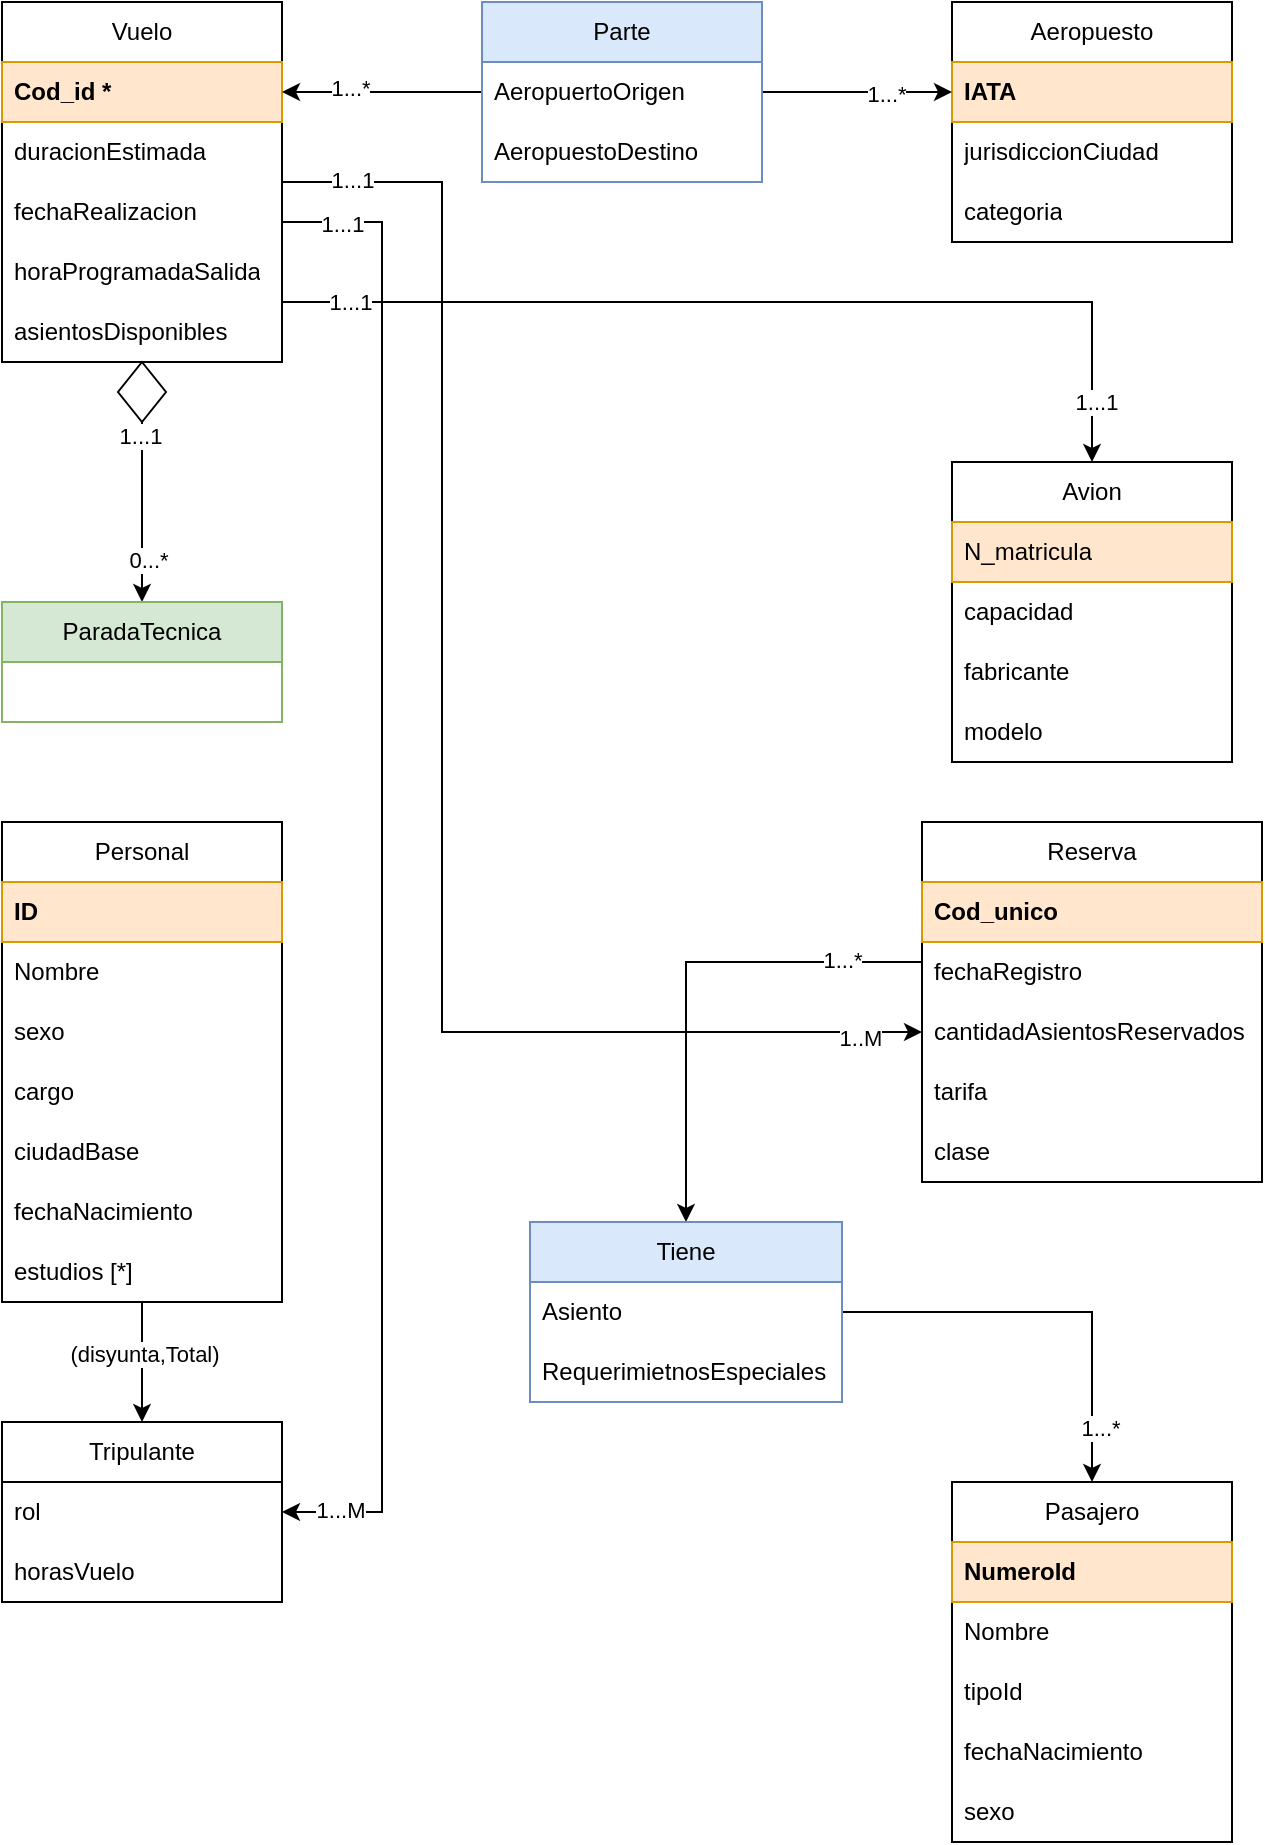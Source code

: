 <mxfile version="21.7.2" type="github">
  <diagram name="Página-1" id="v3DMzkgKfAFenmg4nY65">
    <mxGraphModel dx="1379" dy="797" grid="1" gridSize="10" guides="1" tooltips="1" connect="1" arrows="1" fold="1" page="1" pageScale="1" pageWidth="827" pageHeight="1169" math="0" shadow="0">
      <root>
        <mxCell id="0" />
        <mxCell id="1" parent="0" />
        <mxCell id="lcsUWGYNvnYgRXlKj1sO-55" style="edgeStyle=orthogonalEdgeStyle;rounded=0;orthogonalLoop=1;jettySize=auto;html=1;entryX=0.5;entryY=0;entryDx=0;entryDy=0;" edge="1" parent="1" source="lcsUWGYNvnYgRXlKj1sO-1" target="lcsUWGYNvnYgRXlKj1sO-15">
          <mxGeometry relative="1" as="geometry">
            <Array as="points">
              <mxPoint x="625" y="220" />
            </Array>
          </mxGeometry>
        </mxCell>
        <mxCell id="lcsUWGYNvnYgRXlKj1sO-56" value="1...1" style="edgeLabel;html=1;align=center;verticalAlign=middle;resizable=0;points=[];" vertex="1" connectable="0" parent="lcsUWGYNvnYgRXlKj1sO-55">
          <mxGeometry x="-0.86" relative="1" as="geometry">
            <mxPoint as="offset" />
          </mxGeometry>
        </mxCell>
        <mxCell id="lcsUWGYNvnYgRXlKj1sO-57" value="1...1" style="edgeLabel;html=1;align=center;verticalAlign=middle;resizable=0;points=[];" vertex="1" connectable="0" parent="lcsUWGYNvnYgRXlKj1sO-55">
          <mxGeometry x="0.876" y="2" relative="1" as="geometry">
            <mxPoint as="offset" />
          </mxGeometry>
        </mxCell>
        <mxCell id="lcsUWGYNvnYgRXlKj1sO-64" style="edgeStyle=orthogonalEdgeStyle;rounded=0;orthogonalLoop=1;jettySize=auto;html=1;entryX=0.5;entryY=0;entryDx=0;entryDy=0;" edge="1" parent="1" source="lcsUWGYNvnYgRXlKj1sO-1" target="lcsUWGYNvnYgRXlKj1sO-11">
          <mxGeometry relative="1" as="geometry" />
        </mxCell>
        <mxCell id="lcsUWGYNvnYgRXlKj1sO-65" value="0...*" style="edgeLabel;html=1;align=center;verticalAlign=middle;resizable=0;points=[];" vertex="1" connectable="0" parent="lcsUWGYNvnYgRXlKj1sO-64">
          <mxGeometry x="0.651" y="3" relative="1" as="geometry">
            <mxPoint as="offset" />
          </mxGeometry>
        </mxCell>
        <mxCell id="lcsUWGYNvnYgRXlKj1sO-66" value="1...1" style="edgeLabel;html=1;align=center;verticalAlign=middle;resizable=0;points=[];" vertex="1" connectable="0" parent="lcsUWGYNvnYgRXlKj1sO-64">
          <mxGeometry x="-0.391" y="-1" relative="1" as="geometry">
            <mxPoint as="offset" />
          </mxGeometry>
        </mxCell>
        <mxCell id="lcsUWGYNvnYgRXlKj1sO-67" style="edgeStyle=orthogonalEdgeStyle;rounded=0;orthogonalLoop=1;jettySize=auto;html=1;entryX=0;entryY=0.5;entryDx=0;entryDy=0;" edge="1" parent="1" source="lcsUWGYNvnYgRXlKj1sO-1" target="lcsUWGYNvnYgRXlKj1sO-37">
          <mxGeometry relative="1" as="geometry">
            <Array as="points">
              <mxPoint x="300" y="160" />
              <mxPoint x="300" y="585" />
            </Array>
          </mxGeometry>
        </mxCell>
        <mxCell id="lcsUWGYNvnYgRXlKj1sO-68" value="1..M" style="edgeLabel;html=1;align=center;verticalAlign=middle;resizable=0;points=[];" vertex="1" connectable="0" parent="lcsUWGYNvnYgRXlKj1sO-67">
          <mxGeometry x="0.917" y="-3" relative="1" as="geometry">
            <mxPoint as="offset" />
          </mxGeometry>
        </mxCell>
        <mxCell id="lcsUWGYNvnYgRXlKj1sO-69" value="1...1" style="edgeLabel;html=1;align=center;verticalAlign=middle;resizable=0;points=[];" vertex="1" connectable="0" parent="lcsUWGYNvnYgRXlKj1sO-67">
          <mxGeometry x="-0.906" y="1" relative="1" as="geometry">
            <mxPoint as="offset" />
          </mxGeometry>
        </mxCell>
        <mxCell id="lcsUWGYNvnYgRXlKj1sO-70" style="edgeStyle=orthogonalEdgeStyle;rounded=0;orthogonalLoop=1;jettySize=auto;html=1;entryX=1;entryY=0.5;entryDx=0;entryDy=0;" edge="1" parent="1" source="lcsUWGYNvnYgRXlKj1sO-1" target="lcsUWGYNvnYgRXlKj1sO-31">
          <mxGeometry relative="1" as="geometry">
            <Array as="points">
              <mxPoint x="270" y="180" />
              <mxPoint x="270" y="825" />
            </Array>
          </mxGeometry>
        </mxCell>
        <mxCell id="lcsUWGYNvnYgRXlKj1sO-71" value="1...M" style="edgeLabel;html=1;align=center;verticalAlign=middle;resizable=0;points=[];" vertex="1" connectable="0" parent="lcsUWGYNvnYgRXlKj1sO-70">
          <mxGeometry x="0.922" y="-1" relative="1" as="geometry">
            <mxPoint as="offset" />
          </mxGeometry>
        </mxCell>
        <mxCell id="lcsUWGYNvnYgRXlKj1sO-72" value="1...1" style="edgeLabel;html=1;align=center;verticalAlign=middle;resizable=0;points=[];" vertex="1" connectable="0" parent="lcsUWGYNvnYgRXlKj1sO-70">
          <mxGeometry x="-0.919" y="-1" relative="1" as="geometry">
            <mxPoint as="offset" />
          </mxGeometry>
        </mxCell>
        <mxCell id="lcsUWGYNvnYgRXlKj1sO-1" value="Vuelo" style="swimlane;fontStyle=0;childLayout=stackLayout;horizontal=1;startSize=30;horizontalStack=0;resizeParent=1;resizeParentMax=0;resizeLast=0;collapsible=1;marginBottom=0;whiteSpace=wrap;html=1;" vertex="1" parent="1">
          <mxGeometry x="80" y="70" width="140" height="180" as="geometry" />
        </mxCell>
        <mxCell id="lcsUWGYNvnYgRXlKj1sO-2" value="Cod_id *" style="text;strokeColor=#d79b00;fillColor=#ffe6cc;align=left;verticalAlign=middle;spacingLeft=4;spacingRight=4;overflow=hidden;points=[[0,0.5],[1,0.5]];portConstraint=eastwest;rotatable=0;whiteSpace=wrap;html=1;fontStyle=1" vertex="1" parent="lcsUWGYNvnYgRXlKj1sO-1">
          <mxGeometry y="30" width="140" height="30" as="geometry" />
        </mxCell>
        <mxCell id="lcsUWGYNvnYgRXlKj1sO-3" value="duracionEstimada" style="text;strokeColor=none;fillColor=none;align=left;verticalAlign=middle;spacingLeft=4;spacingRight=4;overflow=hidden;points=[[0,0.5],[1,0.5]];portConstraint=eastwest;rotatable=0;whiteSpace=wrap;html=1;" vertex="1" parent="lcsUWGYNvnYgRXlKj1sO-1">
          <mxGeometry y="60" width="140" height="30" as="geometry" />
        </mxCell>
        <mxCell id="lcsUWGYNvnYgRXlKj1sO-4" value="fechaRealizacion" style="text;strokeColor=none;fillColor=none;align=left;verticalAlign=middle;spacingLeft=4;spacingRight=4;overflow=hidden;points=[[0,0.5],[1,0.5]];portConstraint=eastwest;rotatable=0;whiteSpace=wrap;html=1;" vertex="1" parent="lcsUWGYNvnYgRXlKj1sO-1">
          <mxGeometry y="90" width="140" height="30" as="geometry" />
        </mxCell>
        <mxCell id="lcsUWGYNvnYgRXlKj1sO-5" value="horaProgramadaSalida" style="text;strokeColor=none;fillColor=none;align=left;verticalAlign=middle;spacingLeft=4;spacingRight=4;overflow=hidden;points=[[0,0.5],[1,0.5]];portConstraint=eastwest;rotatable=0;whiteSpace=wrap;html=1;" vertex="1" parent="lcsUWGYNvnYgRXlKj1sO-1">
          <mxGeometry y="120" width="140" height="30" as="geometry" />
        </mxCell>
        <mxCell id="lcsUWGYNvnYgRXlKj1sO-6" value="asientosDisponibles" style="text;strokeColor=none;fillColor=none;align=left;verticalAlign=middle;spacingLeft=4;spacingRight=4;overflow=hidden;points=[[0,0.5],[1,0.5]];portConstraint=eastwest;rotatable=0;whiteSpace=wrap;html=1;" vertex="1" parent="lcsUWGYNvnYgRXlKj1sO-1">
          <mxGeometry y="150" width="140" height="30" as="geometry" />
        </mxCell>
        <mxCell id="lcsUWGYNvnYgRXlKj1sO-7" value="Aeropuesto" style="swimlane;fontStyle=0;childLayout=stackLayout;horizontal=1;startSize=30;horizontalStack=0;resizeParent=1;resizeParentMax=0;resizeLast=0;collapsible=1;marginBottom=0;whiteSpace=wrap;html=1;" vertex="1" parent="1">
          <mxGeometry x="555" y="70" width="140" height="120" as="geometry" />
        </mxCell>
        <mxCell id="lcsUWGYNvnYgRXlKj1sO-8" value="&lt;b&gt;IATA&lt;/b&gt;" style="text;strokeColor=#d79b00;fillColor=#ffe6cc;align=left;verticalAlign=middle;spacingLeft=4;spacingRight=4;overflow=hidden;points=[[0,0.5],[1,0.5]];portConstraint=eastwest;rotatable=0;whiteSpace=wrap;html=1;" vertex="1" parent="lcsUWGYNvnYgRXlKj1sO-7">
          <mxGeometry y="30" width="140" height="30" as="geometry" />
        </mxCell>
        <mxCell id="lcsUWGYNvnYgRXlKj1sO-9" value="jurisdiccionCiudad" style="text;strokeColor=none;fillColor=none;align=left;verticalAlign=middle;spacingLeft=4;spacingRight=4;overflow=hidden;points=[[0,0.5],[1,0.5]];portConstraint=eastwest;rotatable=0;whiteSpace=wrap;html=1;" vertex="1" parent="lcsUWGYNvnYgRXlKj1sO-7">
          <mxGeometry y="60" width="140" height="30" as="geometry" />
        </mxCell>
        <mxCell id="lcsUWGYNvnYgRXlKj1sO-10" value="categoria" style="text;strokeColor=none;fillColor=none;align=left;verticalAlign=middle;spacingLeft=4;spacingRight=4;overflow=hidden;points=[[0,0.5],[1,0.5]];portConstraint=eastwest;rotatable=0;whiteSpace=wrap;html=1;" vertex="1" parent="lcsUWGYNvnYgRXlKj1sO-7">
          <mxGeometry y="90" width="140" height="30" as="geometry" />
        </mxCell>
        <mxCell id="lcsUWGYNvnYgRXlKj1sO-11" value="ParadaTecnica" style="swimlane;fontStyle=0;childLayout=stackLayout;horizontal=1;startSize=30;horizontalStack=0;resizeParent=1;resizeParentMax=0;resizeLast=0;collapsible=1;marginBottom=0;whiteSpace=wrap;html=1;fillColor=#d5e8d4;strokeColor=#82b366;" vertex="1" parent="1">
          <mxGeometry x="80" y="370" width="140" height="60" as="geometry" />
        </mxCell>
        <mxCell id="lcsUWGYNvnYgRXlKj1sO-15" value="Avion" style="swimlane;fontStyle=0;childLayout=stackLayout;horizontal=1;startSize=30;horizontalStack=0;resizeParent=1;resizeParentMax=0;resizeLast=0;collapsible=1;marginBottom=0;whiteSpace=wrap;html=1;" vertex="1" parent="1">
          <mxGeometry x="555" y="300" width="140" height="150" as="geometry" />
        </mxCell>
        <mxCell id="lcsUWGYNvnYgRXlKj1sO-16" value="N_matricula" style="text;strokeColor=#d79b00;fillColor=#ffe6cc;align=left;verticalAlign=middle;spacingLeft=4;spacingRight=4;overflow=hidden;points=[[0,0.5],[1,0.5]];portConstraint=eastwest;rotatable=0;whiteSpace=wrap;html=1;" vertex="1" parent="lcsUWGYNvnYgRXlKj1sO-15">
          <mxGeometry y="30" width="140" height="30" as="geometry" />
        </mxCell>
        <mxCell id="lcsUWGYNvnYgRXlKj1sO-17" value="capacidad" style="text;strokeColor=none;fillColor=none;align=left;verticalAlign=middle;spacingLeft=4;spacingRight=4;overflow=hidden;points=[[0,0.5],[1,0.5]];portConstraint=eastwest;rotatable=0;whiteSpace=wrap;html=1;" vertex="1" parent="lcsUWGYNvnYgRXlKj1sO-15">
          <mxGeometry y="60" width="140" height="30" as="geometry" />
        </mxCell>
        <mxCell id="lcsUWGYNvnYgRXlKj1sO-18" value="fabricante" style="text;strokeColor=none;fillColor=none;align=left;verticalAlign=middle;spacingLeft=4;spacingRight=4;overflow=hidden;points=[[0,0.5],[1,0.5]];portConstraint=eastwest;rotatable=0;whiteSpace=wrap;html=1;" vertex="1" parent="lcsUWGYNvnYgRXlKj1sO-15">
          <mxGeometry y="90" width="140" height="30" as="geometry" />
        </mxCell>
        <mxCell id="lcsUWGYNvnYgRXlKj1sO-19" value="modelo" style="text;strokeColor=none;fillColor=none;align=left;verticalAlign=middle;spacingLeft=4;spacingRight=4;overflow=hidden;points=[[0,0.5],[1,0.5]];portConstraint=eastwest;rotatable=0;whiteSpace=wrap;html=1;" vertex="1" parent="lcsUWGYNvnYgRXlKj1sO-15">
          <mxGeometry y="120" width="140" height="30" as="geometry" />
        </mxCell>
        <mxCell id="lcsUWGYNvnYgRXlKj1sO-32" style="edgeStyle=orthogonalEdgeStyle;rounded=0;orthogonalLoop=1;jettySize=auto;html=1;entryX=0.5;entryY=0;entryDx=0;entryDy=0;" edge="1" parent="1" source="lcsUWGYNvnYgRXlKj1sO-20" target="lcsUWGYNvnYgRXlKj1sO-28">
          <mxGeometry relative="1" as="geometry" />
        </mxCell>
        <mxCell id="lcsUWGYNvnYgRXlKj1sO-33" value="(disyunta,Total)" style="edgeLabel;html=1;align=center;verticalAlign=middle;resizable=0;points=[];" vertex="1" connectable="0" parent="lcsUWGYNvnYgRXlKj1sO-32">
          <mxGeometry x="-0.133" y="1" relative="1" as="geometry">
            <mxPoint as="offset" />
          </mxGeometry>
        </mxCell>
        <mxCell id="lcsUWGYNvnYgRXlKj1sO-20" value="Personal" style="swimlane;fontStyle=0;childLayout=stackLayout;horizontal=1;startSize=30;horizontalStack=0;resizeParent=1;resizeParentMax=0;resizeLast=0;collapsible=1;marginBottom=0;whiteSpace=wrap;html=1;" vertex="1" parent="1">
          <mxGeometry x="80" y="480" width="140" height="240" as="geometry" />
        </mxCell>
        <mxCell id="lcsUWGYNvnYgRXlKj1sO-21" value="&lt;b&gt;ID&lt;/b&gt;" style="text;strokeColor=#d79b00;fillColor=#ffe6cc;align=left;verticalAlign=middle;spacingLeft=4;spacingRight=4;overflow=hidden;points=[[0,0.5],[1,0.5]];portConstraint=eastwest;rotatable=0;whiteSpace=wrap;html=1;" vertex="1" parent="lcsUWGYNvnYgRXlKj1sO-20">
          <mxGeometry y="30" width="140" height="30" as="geometry" />
        </mxCell>
        <mxCell id="lcsUWGYNvnYgRXlKj1sO-22" value="Nombre" style="text;strokeColor=none;fillColor=none;align=left;verticalAlign=middle;spacingLeft=4;spacingRight=4;overflow=hidden;points=[[0,0.5],[1,0.5]];portConstraint=eastwest;rotatable=0;whiteSpace=wrap;html=1;" vertex="1" parent="lcsUWGYNvnYgRXlKj1sO-20">
          <mxGeometry y="60" width="140" height="30" as="geometry" />
        </mxCell>
        <mxCell id="lcsUWGYNvnYgRXlKj1sO-23" value="sexo" style="text;strokeColor=none;fillColor=none;align=left;verticalAlign=middle;spacingLeft=4;spacingRight=4;overflow=hidden;points=[[0,0.5],[1,0.5]];portConstraint=eastwest;rotatable=0;whiteSpace=wrap;html=1;" vertex="1" parent="lcsUWGYNvnYgRXlKj1sO-20">
          <mxGeometry y="90" width="140" height="30" as="geometry" />
        </mxCell>
        <mxCell id="lcsUWGYNvnYgRXlKj1sO-24" value="cargo" style="text;strokeColor=none;fillColor=none;align=left;verticalAlign=middle;spacingLeft=4;spacingRight=4;overflow=hidden;points=[[0,0.5],[1,0.5]];portConstraint=eastwest;rotatable=0;whiteSpace=wrap;html=1;" vertex="1" parent="lcsUWGYNvnYgRXlKj1sO-20">
          <mxGeometry y="120" width="140" height="30" as="geometry" />
        </mxCell>
        <mxCell id="lcsUWGYNvnYgRXlKj1sO-25" value="ciudadBase" style="text;strokeColor=none;fillColor=none;align=left;verticalAlign=middle;spacingLeft=4;spacingRight=4;overflow=hidden;points=[[0,0.5],[1,0.5]];portConstraint=eastwest;rotatable=0;whiteSpace=wrap;html=1;" vertex="1" parent="lcsUWGYNvnYgRXlKj1sO-20">
          <mxGeometry y="150" width="140" height="30" as="geometry" />
        </mxCell>
        <mxCell id="lcsUWGYNvnYgRXlKj1sO-26" value="fechaNacimiento" style="text;strokeColor=none;fillColor=none;align=left;verticalAlign=middle;spacingLeft=4;spacingRight=4;overflow=hidden;points=[[0,0.5],[1,0.5]];portConstraint=eastwest;rotatable=0;whiteSpace=wrap;html=1;" vertex="1" parent="lcsUWGYNvnYgRXlKj1sO-20">
          <mxGeometry y="180" width="140" height="30" as="geometry" />
        </mxCell>
        <mxCell id="lcsUWGYNvnYgRXlKj1sO-27" value="estudios [*]" style="text;strokeColor=none;fillColor=none;align=left;verticalAlign=middle;spacingLeft=4;spacingRight=4;overflow=hidden;points=[[0,0.5],[1,0.5]];portConstraint=eastwest;rotatable=0;whiteSpace=wrap;html=1;" vertex="1" parent="lcsUWGYNvnYgRXlKj1sO-20">
          <mxGeometry y="210" width="140" height="30" as="geometry" />
        </mxCell>
        <mxCell id="lcsUWGYNvnYgRXlKj1sO-28" value="Tripulante" style="swimlane;fontStyle=0;childLayout=stackLayout;horizontal=1;startSize=30;horizontalStack=0;resizeParent=1;resizeParentMax=0;resizeLast=0;collapsible=1;marginBottom=0;whiteSpace=wrap;html=1;" vertex="1" parent="1">
          <mxGeometry x="80" y="780" width="140" height="90" as="geometry" />
        </mxCell>
        <mxCell id="lcsUWGYNvnYgRXlKj1sO-31" value="rol" style="text;strokeColor=none;fillColor=none;align=left;verticalAlign=middle;spacingLeft=4;spacingRight=4;overflow=hidden;points=[[0,0.5],[1,0.5]];portConstraint=eastwest;rotatable=0;whiteSpace=wrap;html=1;" vertex="1" parent="lcsUWGYNvnYgRXlKj1sO-28">
          <mxGeometry y="30" width="140" height="30" as="geometry" />
        </mxCell>
        <mxCell id="lcsUWGYNvnYgRXlKj1sO-30" value="horasVuelo" style="text;strokeColor=none;fillColor=none;align=left;verticalAlign=middle;spacingLeft=4;spacingRight=4;overflow=hidden;points=[[0,0.5],[1,0.5]];portConstraint=eastwest;rotatable=0;whiteSpace=wrap;html=1;" vertex="1" parent="lcsUWGYNvnYgRXlKj1sO-28">
          <mxGeometry y="60" width="140" height="30" as="geometry" />
        </mxCell>
        <mxCell id="lcsUWGYNvnYgRXlKj1sO-77" style="edgeStyle=orthogonalEdgeStyle;rounded=0;orthogonalLoop=1;jettySize=auto;html=1;" edge="1" parent="1" source="lcsUWGYNvnYgRXlKj1sO-34" target="lcsUWGYNvnYgRXlKj1sO-73">
          <mxGeometry relative="1" as="geometry">
            <Array as="points">
              <mxPoint x="422" y="550" />
            </Array>
          </mxGeometry>
        </mxCell>
        <mxCell id="lcsUWGYNvnYgRXlKj1sO-80" value="1...*" style="edgeLabel;html=1;align=center;verticalAlign=middle;resizable=0;points=[];" vertex="1" connectable="0" parent="lcsUWGYNvnYgRXlKj1sO-77">
          <mxGeometry x="-0.677" y="-1" relative="1" as="geometry">
            <mxPoint as="offset" />
          </mxGeometry>
        </mxCell>
        <mxCell id="lcsUWGYNvnYgRXlKj1sO-34" value="Reserva" style="swimlane;fontStyle=0;childLayout=stackLayout;horizontal=1;startSize=30;horizontalStack=0;resizeParent=1;resizeParentMax=0;resizeLast=0;collapsible=1;marginBottom=0;whiteSpace=wrap;html=1;" vertex="1" parent="1">
          <mxGeometry x="540" y="480" width="170" height="180" as="geometry" />
        </mxCell>
        <mxCell id="lcsUWGYNvnYgRXlKj1sO-35" value="&lt;b&gt;Cod_unico&lt;/b&gt;" style="text;strokeColor=#d79b00;fillColor=#ffe6cc;align=left;verticalAlign=middle;spacingLeft=4;spacingRight=4;overflow=hidden;points=[[0,0.5],[1,0.5]];portConstraint=eastwest;rotatable=0;whiteSpace=wrap;html=1;" vertex="1" parent="lcsUWGYNvnYgRXlKj1sO-34">
          <mxGeometry y="30" width="170" height="30" as="geometry" />
        </mxCell>
        <mxCell id="lcsUWGYNvnYgRXlKj1sO-36" value="fechaRegistro" style="text;strokeColor=none;fillColor=none;align=left;verticalAlign=middle;spacingLeft=4;spacingRight=4;overflow=hidden;points=[[0,0.5],[1,0.5]];portConstraint=eastwest;rotatable=0;whiteSpace=wrap;html=1;" vertex="1" parent="lcsUWGYNvnYgRXlKj1sO-34">
          <mxGeometry y="60" width="170" height="30" as="geometry" />
        </mxCell>
        <mxCell id="lcsUWGYNvnYgRXlKj1sO-37" value="cantidadAsientosReservados" style="text;strokeColor=none;fillColor=none;align=left;verticalAlign=middle;spacingLeft=4;spacingRight=4;overflow=hidden;points=[[0,0.5],[1,0.5]];portConstraint=eastwest;rotatable=0;whiteSpace=wrap;html=1;" vertex="1" parent="lcsUWGYNvnYgRXlKj1sO-34">
          <mxGeometry y="90" width="170" height="30" as="geometry" />
        </mxCell>
        <mxCell id="lcsUWGYNvnYgRXlKj1sO-38" value="tarifa" style="text;strokeColor=none;fillColor=none;align=left;verticalAlign=middle;spacingLeft=4;spacingRight=4;overflow=hidden;points=[[0,0.5],[1,0.5]];portConstraint=eastwest;rotatable=0;whiteSpace=wrap;html=1;" vertex="1" parent="lcsUWGYNvnYgRXlKj1sO-34">
          <mxGeometry y="120" width="170" height="30" as="geometry" />
        </mxCell>
        <mxCell id="lcsUWGYNvnYgRXlKj1sO-39" value="clase" style="text;strokeColor=none;fillColor=none;align=left;verticalAlign=middle;spacingLeft=4;spacingRight=4;overflow=hidden;points=[[0,0.5],[1,0.5]];portConstraint=eastwest;rotatable=0;whiteSpace=wrap;html=1;" vertex="1" parent="lcsUWGYNvnYgRXlKj1sO-34">
          <mxGeometry y="150" width="170" height="30" as="geometry" />
        </mxCell>
        <mxCell id="lcsUWGYNvnYgRXlKj1sO-40" value="Pasajero" style="swimlane;fontStyle=0;childLayout=stackLayout;horizontal=1;startSize=30;horizontalStack=0;resizeParent=1;resizeParentMax=0;resizeLast=0;collapsible=1;marginBottom=0;whiteSpace=wrap;html=1;" vertex="1" parent="1">
          <mxGeometry x="555" y="810" width="140" height="180" as="geometry" />
        </mxCell>
        <mxCell id="lcsUWGYNvnYgRXlKj1sO-41" value="NumeroId" style="text;strokeColor=#d79b00;fillColor=#ffe6cc;align=left;verticalAlign=middle;spacingLeft=4;spacingRight=4;overflow=hidden;points=[[0,0.5],[1,0.5]];portConstraint=eastwest;rotatable=0;whiteSpace=wrap;html=1;fontStyle=1" vertex="1" parent="lcsUWGYNvnYgRXlKj1sO-40">
          <mxGeometry y="30" width="140" height="30" as="geometry" />
        </mxCell>
        <mxCell id="lcsUWGYNvnYgRXlKj1sO-42" value="Nombre" style="text;strokeColor=none;fillColor=none;align=left;verticalAlign=middle;spacingLeft=4;spacingRight=4;overflow=hidden;points=[[0,0.5],[1,0.5]];portConstraint=eastwest;rotatable=0;whiteSpace=wrap;html=1;" vertex="1" parent="lcsUWGYNvnYgRXlKj1sO-40">
          <mxGeometry y="60" width="140" height="30" as="geometry" />
        </mxCell>
        <mxCell id="lcsUWGYNvnYgRXlKj1sO-43" value="tipoId" style="text;strokeColor=none;fillColor=none;align=left;verticalAlign=middle;spacingLeft=4;spacingRight=4;overflow=hidden;points=[[0,0.5],[1,0.5]];portConstraint=eastwest;rotatable=0;whiteSpace=wrap;html=1;" vertex="1" parent="lcsUWGYNvnYgRXlKj1sO-40">
          <mxGeometry y="90" width="140" height="30" as="geometry" />
        </mxCell>
        <mxCell id="lcsUWGYNvnYgRXlKj1sO-44" value="fechaNacimiento" style="text;strokeColor=none;fillColor=none;align=left;verticalAlign=middle;spacingLeft=4;spacingRight=4;overflow=hidden;points=[[0,0.5],[1,0.5]];portConstraint=eastwest;rotatable=0;whiteSpace=wrap;html=1;" vertex="1" parent="lcsUWGYNvnYgRXlKj1sO-40">
          <mxGeometry y="120" width="140" height="30" as="geometry" />
        </mxCell>
        <mxCell id="lcsUWGYNvnYgRXlKj1sO-45" value="sexo" style="text;strokeColor=none;fillColor=none;align=left;verticalAlign=middle;spacingLeft=4;spacingRight=4;overflow=hidden;points=[[0,0.5],[1,0.5]];portConstraint=eastwest;rotatable=0;whiteSpace=wrap;html=1;" vertex="1" parent="lcsUWGYNvnYgRXlKj1sO-40">
          <mxGeometry y="150" width="140" height="30" as="geometry" />
        </mxCell>
        <mxCell id="lcsUWGYNvnYgRXlKj1sO-51" style="edgeStyle=orthogonalEdgeStyle;rounded=0;orthogonalLoop=1;jettySize=auto;html=1;entryX=1;entryY=0.25;entryDx=0;entryDy=0;" edge="1" parent="1" source="lcsUWGYNvnYgRXlKj1sO-47" target="lcsUWGYNvnYgRXlKj1sO-1">
          <mxGeometry relative="1" as="geometry" />
        </mxCell>
        <mxCell id="lcsUWGYNvnYgRXlKj1sO-54" value="1...*" style="edgeLabel;html=1;align=center;verticalAlign=middle;resizable=0;points=[];" vertex="1" connectable="0" parent="lcsUWGYNvnYgRXlKj1sO-51">
          <mxGeometry x="0.32" y="-2" relative="1" as="geometry">
            <mxPoint as="offset" />
          </mxGeometry>
        </mxCell>
        <mxCell id="lcsUWGYNvnYgRXlKj1sO-52" style="edgeStyle=orthogonalEdgeStyle;rounded=0;orthogonalLoop=1;jettySize=auto;html=1;entryX=0;entryY=0.5;entryDx=0;entryDy=0;" edge="1" parent="1">
          <mxGeometry relative="1" as="geometry">
            <mxPoint x="460" y="115" as="sourcePoint" />
            <mxPoint x="555" y="115" as="targetPoint" />
          </mxGeometry>
        </mxCell>
        <mxCell id="lcsUWGYNvnYgRXlKj1sO-53" value="1...*" style="edgeLabel;html=1;align=center;verticalAlign=middle;resizable=0;points=[];" vertex="1" connectable="0" parent="lcsUWGYNvnYgRXlKj1sO-52">
          <mxGeometry x="0.305" y="-1" relative="1" as="geometry">
            <mxPoint as="offset" />
          </mxGeometry>
        </mxCell>
        <mxCell id="lcsUWGYNvnYgRXlKj1sO-47" value="Parte" style="swimlane;fontStyle=0;childLayout=stackLayout;horizontal=1;startSize=30;horizontalStack=0;resizeParent=1;resizeParentMax=0;resizeLast=0;collapsible=1;marginBottom=0;whiteSpace=wrap;html=1;fillColor=#dae8fc;strokeColor=#6c8ebf;" vertex="1" parent="1">
          <mxGeometry x="320" y="70" width="140" height="90" as="geometry" />
        </mxCell>
        <mxCell id="lcsUWGYNvnYgRXlKj1sO-48" value="AeropuertoOrigen" style="text;strokeColor=none;fillColor=none;align=left;verticalAlign=middle;spacingLeft=4;spacingRight=4;overflow=hidden;points=[[0,0.5],[1,0.5]];portConstraint=eastwest;rotatable=0;whiteSpace=wrap;html=1;" vertex="1" parent="lcsUWGYNvnYgRXlKj1sO-47">
          <mxGeometry y="30" width="140" height="30" as="geometry" />
        </mxCell>
        <mxCell id="lcsUWGYNvnYgRXlKj1sO-49" value="AeropuestoDestino" style="text;strokeColor=none;fillColor=none;align=left;verticalAlign=middle;spacingLeft=4;spacingRight=4;overflow=hidden;points=[[0,0.5],[1,0.5]];portConstraint=eastwest;rotatable=0;whiteSpace=wrap;html=1;" vertex="1" parent="lcsUWGYNvnYgRXlKj1sO-47">
          <mxGeometry y="60" width="140" height="30" as="geometry" />
        </mxCell>
        <mxCell id="lcsUWGYNvnYgRXlKj1sO-62" value="" style="rhombus;whiteSpace=wrap;html=1;" vertex="1" parent="1">
          <mxGeometry x="138" y="250" width="24" height="30" as="geometry" />
        </mxCell>
        <mxCell id="lcsUWGYNvnYgRXlKj1sO-78" style="edgeStyle=orthogonalEdgeStyle;rounded=0;orthogonalLoop=1;jettySize=auto;html=1;entryX=0.5;entryY=0;entryDx=0;entryDy=0;" edge="1" parent="1" source="lcsUWGYNvnYgRXlKj1sO-73" target="lcsUWGYNvnYgRXlKj1sO-40">
          <mxGeometry relative="1" as="geometry" />
        </mxCell>
        <mxCell id="lcsUWGYNvnYgRXlKj1sO-79" value="1...*" style="edgeLabel;html=1;align=center;verticalAlign=middle;resizable=0;points=[];" vertex="1" connectable="0" parent="lcsUWGYNvnYgRXlKj1sO-78">
          <mxGeometry x="0.744" y="4" relative="1" as="geometry">
            <mxPoint as="offset" />
          </mxGeometry>
        </mxCell>
        <mxCell id="lcsUWGYNvnYgRXlKj1sO-73" value="Tiene" style="swimlane;fontStyle=0;childLayout=stackLayout;horizontal=1;startSize=30;horizontalStack=0;resizeParent=1;resizeParentMax=0;resizeLast=0;collapsible=1;marginBottom=0;whiteSpace=wrap;html=1;fillColor=#dae8fc;strokeColor=#6c8ebf;" vertex="1" parent="1">
          <mxGeometry x="344" y="680" width="156" height="90" as="geometry" />
        </mxCell>
        <mxCell id="lcsUWGYNvnYgRXlKj1sO-74" value="Asiento" style="text;strokeColor=none;fillColor=none;align=left;verticalAlign=middle;spacingLeft=4;spacingRight=4;overflow=hidden;points=[[0,0.5],[1,0.5]];portConstraint=eastwest;rotatable=0;whiteSpace=wrap;html=1;" vertex="1" parent="lcsUWGYNvnYgRXlKj1sO-73">
          <mxGeometry y="30" width="156" height="30" as="geometry" />
        </mxCell>
        <mxCell id="lcsUWGYNvnYgRXlKj1sO-75" value="RequerimietnosEspeciales" style="text;strokeColor=none;fillColor=none;align=left;verticalAlign=middle;spacingLeft=4;spacingRight=4;overflow=hidden;points=[[0,0.5],[1,0.5]];portConstraint=eastwest;rotatable=0;whiteSpace=wrap;html=1;" vertex="1" parent="lcsUWGYNvnYgRXlKj1sO-73">
          <mxGeometry y="60" width="156" height="30" as="geometry" />
        </mxCell>
      </root>
    </mxGraphModel>
  </diagram>
</mxfile>
